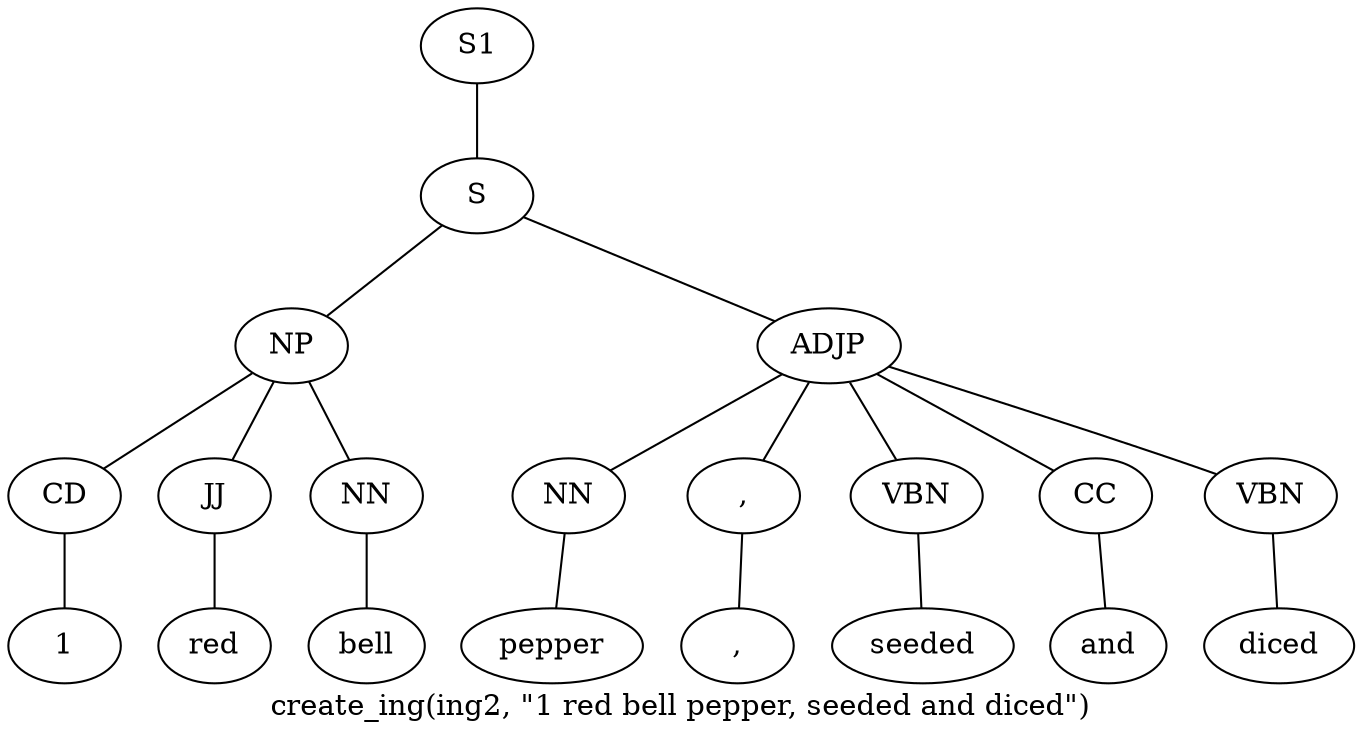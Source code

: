 graph SyntaxGraph {
	label = "create_ing(ing2, \"1 red bell pepper, seeded and diced\")";
	Node0 [label="S1"];
	Node1 [label="S"];
	Node2 [label="NP"];
	Node3 [label="CD"];
	Node4 [label="1"];
	Node5 [label="JJ"];
	Node6 [label="red"];
	Node7 [label="NN"];
	Node8 [label="bell"];
	Node9 [label="ADJP"];
	Node10 [label="NN"];
	Node11 [label="pepper"];
	Node12 [label=","];
	Node13 [label=","];
	Node14 [label="VBN"];
	Node15 [label="seeded"];
	Node16 [label="CC"];
	Node17 [label="and"];
	Node18 [label="VBN"];
	Node19 [label="diced"];

	Node0 -- Node1;
	Node1 -- Node2;
	Node1 -- Node9;
	Node2 -- Node3;
	Node2 -- Node5;
	Node2 -- Node7;
	Node3 -- Node4;
	Node5 -- Node6;
	Node7 -- Node8;
	Node9 -- Node10;
	Node9 -- Node12;
	Node9 -- Node14;
	Node9 -- Node16;
	Node9 -- Node18;
	Node10 -- Node11;
	Node12 -- Node13;
	Node14 -- Node15;
	Node16 -- Node17;
	Node18 -- Node19;
}